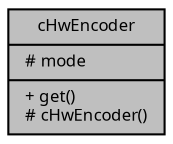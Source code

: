 digraph "cHwEncoder"
{
  edge [fontname="Sans",fontsize="8",labelfontname="Sans",labelfontsize="8"];
  node [fontname="Sans",fontsize="8",shape=record];
  Node1 [label="{cHwEncoder\n|# mode\l|+ get()\l# cHwEncoder()\l}",height=0.2,width=0.4,color="black", fillcolor="grey75", style="filled", fontcolor="black"];
}
